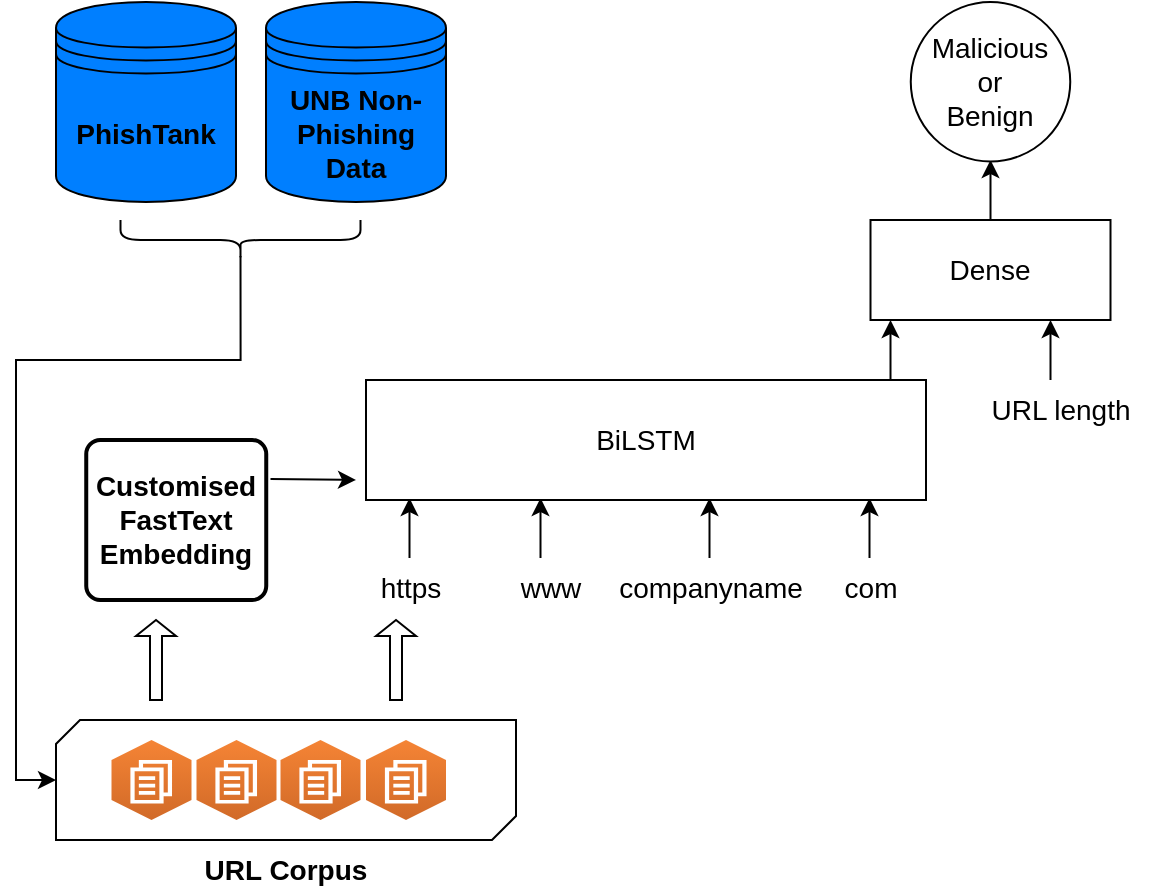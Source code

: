 <mxfile version="21.7.4" type="device">
  <diagram name="Page-1" id="DtW9dGnuzczb5X8nfKc1">
    <mxGraphModel dx="1290" dy="577" grid="1" gridSize="10" guides="1" tooltips="1" connect="1" arrows="1" fold="1" page="1" pageScale="1" pageWidth="850" pageHeight="1100" background="none" math="0" shadow="0">
      <root>
        <mxCell id="0" />
        <mxCell id="1" parent="0" />
        <mxCell id="REaHtdp4JO85-iiaZNRU-7" value="&lt;font style=&quot;font-size: 14px;&quot;&gt;companyname&lt;/font&gt;" style="text;html=1;align=center;verticalAlign=middle;resizable=0;points=[];autosize=1;strokeColor=none;fillColor=none;" parent="1" vertex="1">
          <mxGeometry x="477.25" y="459" width="120" height="30" as="geometry" />
        </mxCell>
        <mxCell id="REaHtdp4JO85-iiaZNRU-8" value="&lt;font style=&quot;font-size: 14px;&quot;&gt;www&lt;/font&gt;" style="text;html=1;align=center;verticalAlign=middle;resizable=0;points=[];autosize=1;strokeColor=none;fillColor=none;" parent="1" vertex="1">
          <mxGeometry x="432.25" y="459" width="50" height="30" as="geometry" />
        </mxCell>
        <mxCell id="REaHtdp4JO85-iiaZNRU-9" value="&lt;font style=&quot;font-size: 14px;&quot;&gt;https&lt;/font&gt;" style="text;html=1;align=center;verticalAlign=middle;resizable=0;points=[];autosize=1;strokeColor=none;fillColor=none;" parent="1" vertex="1">
          <mxGeometry x="362.25" y="459" width="50" height="30" as="geometry" />
        </mxCell>
        <mxCell id="REaHtdp4JO85-iiaZNRU-10" value="&lt;font style=&quot;font-size: 14px;&quot;&gt;com&lt;/font&gt;" style="text;html=1;align=center;verticalAlign=middle;resizable=0;points=[];autosize=1;strokeColor=none;fillColor=none;" parent="1" vertex="1">
          <mxGeometry x="592.25" y="459" width="50" height="30" as="geometry" />
        </mxCell>
        <mxCell id="REaHtdp4JO85-iiaZNRU-20" value="" style="endArrow=classic;html=1;rounded=0;" parent="1" edge="1">
          <mxGeometry width="50" height="50" relative="1" as="geometry">
            <mxPoint x="386.75" y="459" as="sourcePoint" />
            <mxPoint x="386.75" y="429" as="targetPoint" />
          </mxGeometry>
        </mxCell>
        <mxCell id="REaHtdp4JO85-iiaZNRU-24" value="" style="endArrow=classic;html=1;rounded=0;" parent="1" edge="1">
          <mxGeometry width="50" height="50" relative="1" as="geometry">
            <mxPoint x="452.25" y="459" as="sourcePoint" />
            <mxPoint x="452.25" y="429" as="targetPoint" />
          </mxGeometry>
        </mxCell>
        <mxCell id="REaHtdp4JO85-iiaZNRU-25" value="" style="endArrow=classic;html=1;rounded=0;" parent="1" edge="1">
          <mxGeometry width="50" height="50" relative="1" as="geometry">
            <mxPoint x="536.75" y="459" as="sourcePoint" />
            <mxPoint x="536.75" y="429" as="targetPoint" />
          </mxGeometry>
        </mxCell>
        <mxCell id="REaHtdp4JO85-iiaZNRU-26" value="" style="endArrow=classic;html=1;rounded=0;" parent="1" edge="1">
          <mxGeometry width="50" height="50" relative="1" as="geometry">
            <mxPoint x="616.75" y="459" as="sourcePoint" />
            <mxPoint x="616.75" y="429" as="targetPoint" />
          </mxGeometry>
        </mxCell>
        <mxCell id="REaHtdp4JO85-iiaZNRU-28" value="" style="endArrow=classic;html=1;rounded=0;" parent="1" edge="1">
          <mxGeometry width="50" height="50" relative="1" as="geometry">
            <mxPoint x="627.25" y="370" as="sourcePoint" />
            <mxPoint x="627.25" y="340" as="targetPoint" />
          </mxGeometry>
        </mxCell>
        <mxCell id="REaHtdp4JO85-iiaZNRU-29" value="&lt;font style=&quot;font-size: 14px;&quot;&gt;Dense&lt;/font&gt;" style="rounded=0;whiteSpace=wrap;html=1;" parent="1" vertex="1">
          <mxGeometry x="617.25" y="290" width="120" height="50" as="geometry" />
        </mxCell>
        <mxCell id="REaHtdp4JO85-iiaZNRU-30" value="" style="endArrow=classic;html=1;rounded=0;" parent="1" edge="1">
          <mxGeometry width="50" height="50" relative="1" as="geometry">
            <mxPoint x="707.25" y="370" as="sourcePoint" />
            <mxPoint x="707.25" y="340" as="targetPoint" />
          </mxGeometry>
        </mxCell>
        <mxCell id="REaHtdp4JO85-iiaZNRU-31" value="&lt;font style=&quot;font-size: 14px;&quot;&gt;URL length&lt;/font&gt;" style="text;html=1;align=center;verticalAlign=middle;resizable=0;points=[];autosize=1;strokeColor=none;fillColor=none;" parent="1" vertex="1">
          <mxGeometry x="667.25" y="370" width="90" height="30" as="geometry" />
        </mxCell>
        <mxCell id="REaHtdp4JO85-iiaZNRU-33" value="" style="endArrow=classic;html=1;rounded=0;" parent="1" edge="1">
          <mxGeometry width="50" height="50" relative="1" as="geometry">
            <mxPoint x="677.25" y="290" as="sourcePoint" />
            <mxPoint x="677.25" y="260" as="targetPoint" />
          </mxGeometry>
        </mxCell>
        <mxCell id="REaHtdp4JO85-iiaZNRU-34" value="&lt;font style=&quot;font-size: 14px;&quot;&gt;Malicious&lt;br&gt;or&lt;br&gt;Benign&lt;/font&gt;" style="ellipse;whiteSpace=wrap;html=1;aspect=fixed;" parent="1" vertex="1">
          <mxGeometry x="637.38" y="181" width="79.75" height="79.75" as="geometry" />
        </mxCell>
        <mxCell id="REaHtdp4JO85-iiaZNRU-45" value="&lt;font style=&quot;font-size: 14px;&quot;&gt;BiLSTM&lt;/font&gt;" style="rounded=0;whiteSpace=wrap;html=1;" parent="1" vertex="1">
          <mxGeometry x="365" y="370" width="280" height="60" as="geometry" />
        </mxCell>
        <mxCell id="REaHtdp4JO85-iiaZNRU-53" value="&lt;b&gt;&lt;font style=&quot;font-size: 14px;&quot;&gt;PhishTank&lt;/font&gt;&lt;/b&gt;" style="shape=datastore;whiteSpace=wrap;html=1;fillColor=#007FFF;" parent="1" vertex="1">
          <mxGeometry x="210" y="181" width="90" height="100" as="geometry" />
        </mxCell>
        <mxCell id="REaHtdp4JO85-iiaZNRU-61" value="&lt;b style=&quot;border-color: var(--border-color);&quot;&gt;&lt;font style=&quot;font-size: 14px;&quot;&gt;URL Corpus&lt;/font&gt;&lt;/b&gt;" style="verticalLabelPosition=bottom;verticalAlign=top;html=1;shape=mxgraph.basic.diag_snip_rect;dx=6;whiteSpace=wrap;" parent="1" vertex="1">
          <mxGeometry x="210" y="540" width="230" height="60" as="geometry" />
        </mxCell>
        <mxCell id="REaHtdp4JO85-iiaZNRU-57" value="" style="outlineConnect=0;dashed=0;verticalLabelPosition=bottom;verticalAlign=top;align=center;html=1;shape=mxgraph.aws3.workdocs;fillColor=#D16A28;gradientColor=#F58435;gradientDirection=north;" parent="1" vertex="1">
          <mxGeometry x="237.75" y="550" width="40" height="40" as="geometry" />
        </mxCell>
        <mxCell id="REaHtdp4JO85-iiaZNRU-58" value="" style="outlineConnect=0;dashed=0;verticalLabelPosition=bottom;verticalAlign=top;align=center;html=1;shape=mxgraph.aws3.workdocs;fillColor=#D16A28;gradientColor=#F58435;gradientDirection=north;" parent="1" vertex="1">
          <mxGeometry x="280.25" y="550" width="40" height="40" as="geometry" />
        </mxCell>
        <mxCell id="REaHtdp4JO85-iiaZNRU-59" value="" style="outlineConnect=0;dashed=0;verticalLabelPosition=bottom;verticalAlign=top;align=center;html=1;shape=mxgraph.aws3.workdocs;fillColor=#D16A28;gradientColor=#F58435;gradientDirection=north;" parent="1" vertex="1">
          <mxGeometry x="322.25" y="550" width="40" height="40" as="geometry" />
        </mxCell>
        <mxCell id="REaHtdp4JO85-iiaZNRU-62" value="&lt;b&gt;&lt;font style=&quot;font-size: 14px;&quot;&gt;Customised FastText Embedding&lt;/font&gt;&lt;/b&gt;" style="rounded=1;whiteSpace=wrap;html=1;absoluteArcSize=1;arcSize=14;strokeWidth=2;" parent="1" vertex="1">
          <mxGeometry x="225.12" y="400" width="90" height="80" as="geometry" />
        </mxCell>
        <mxCell id="REaHtdp4JO85-iiaZNRU-63" value="" style="shape=singleArrow;direction=north;whiteSpace=wrap;html=1;" parent="1" vertex="1">
          <mxGeometry x="250" y="490" width="20" height="40" as="geometry" />
        </mxCell>
        <mxCell id="REaHtdp4JO85-iiaZNRU-65" value="" style="endArrow=classic;html=1;rounded=0;" parent="1" edge="1">
          <mxGeometry width="50" height="50" relative="1" as="geometry">
            <mxPoint x="317.25" y="419.5" as="sourcePoint" />
            <mxPoint x="360" y="420" as="targetPoint" />
          </mxGeometry>
        </mxCell>
        <mxCell id="REaHtdp4JO85-iiaZNRU-66" value="" style="outlineConnect=0;dashed=0;verticalLabelPosition=bottom;verticalAlign=top;align=center;html=1;shape=mxgraph.aws3.workdocs;fillColor=#D16A28;gradientColor=#F58435;gradientDirection=north;" parent="1" vertex="1">
          <mxGeometry x="365" y="550" width="40" height="40" as="geometry" />
        </mxCell>
        <mxCell id="REaHtdp4JO85-iiaZNRU-67" value="" style="shape=singleArrow;direction=north;whiteSpace=wrap;html=1;" parent="1" vertex="1">
          <mxGeometry x="370" y="490" width="20" height="40" as="geometry" />
        </mxCell>
        <mxCell id="REaHtdp4JO85-iiaZNRU-68" value="&lt;b&gt;&lt;font style=&quot;font-size: 14px;&quot;&gt;UNB Non-Phishing Data&lt;/font&gt;&lt;/b&gt;" style="shape=datastore;whiteSpace=wrap;html=1;fillColor=#007FFF;" parent="1" vertex="1">
          <mxGeometry x="315" y="181" width="90" height="100" as="geometry" />
        </mxCell>
        <mxCell id="REaHtdp4JO85-iiaZNRU-70" style="edgeStyle=orthogonalEdgeStyle;rounded=0;orthogonalLoop=1;jettySize=auto;html=1;exitX=0.1;exitY=0.5;exitDx=0;exitDy=0;exitPerimeter=0;entryX=0;entryY=0.5;entryDx=0;entryDy=0;entryPerimeter=0;" parent="1" source="REaHtdp4JO85-iiaZNRU-69" target="REaHtdp4JO85-iiaZNRU-61" edge="1">
          <mxGeometry relative="1" as="geometry">
            <Array as="points">
              <mxPoint x="302" y="360" />
              <mxPoint x="190" y="360" />
              <mxPoint x="190" y="570" />
            </Array>
          </mxGeometry>
        </mxCell>
        <mxCell id="REaHtdp4JO85-iiaZNRU-69" value="" style="shape=curlyBracket;whiteSpace=wrap;html=1;rounded=1;labelPosition=left;verticalLabelPosition=middle;align=right;verticalAlign=middle;direction=north;" parent="1" vertex="1">
          <mxGeometry x="242.25" y="290" width="120" height="20" as="geometry" />
        </mxCell>
      </root>
    </mxGraphModel>
  </diagram>
</mxfile>
